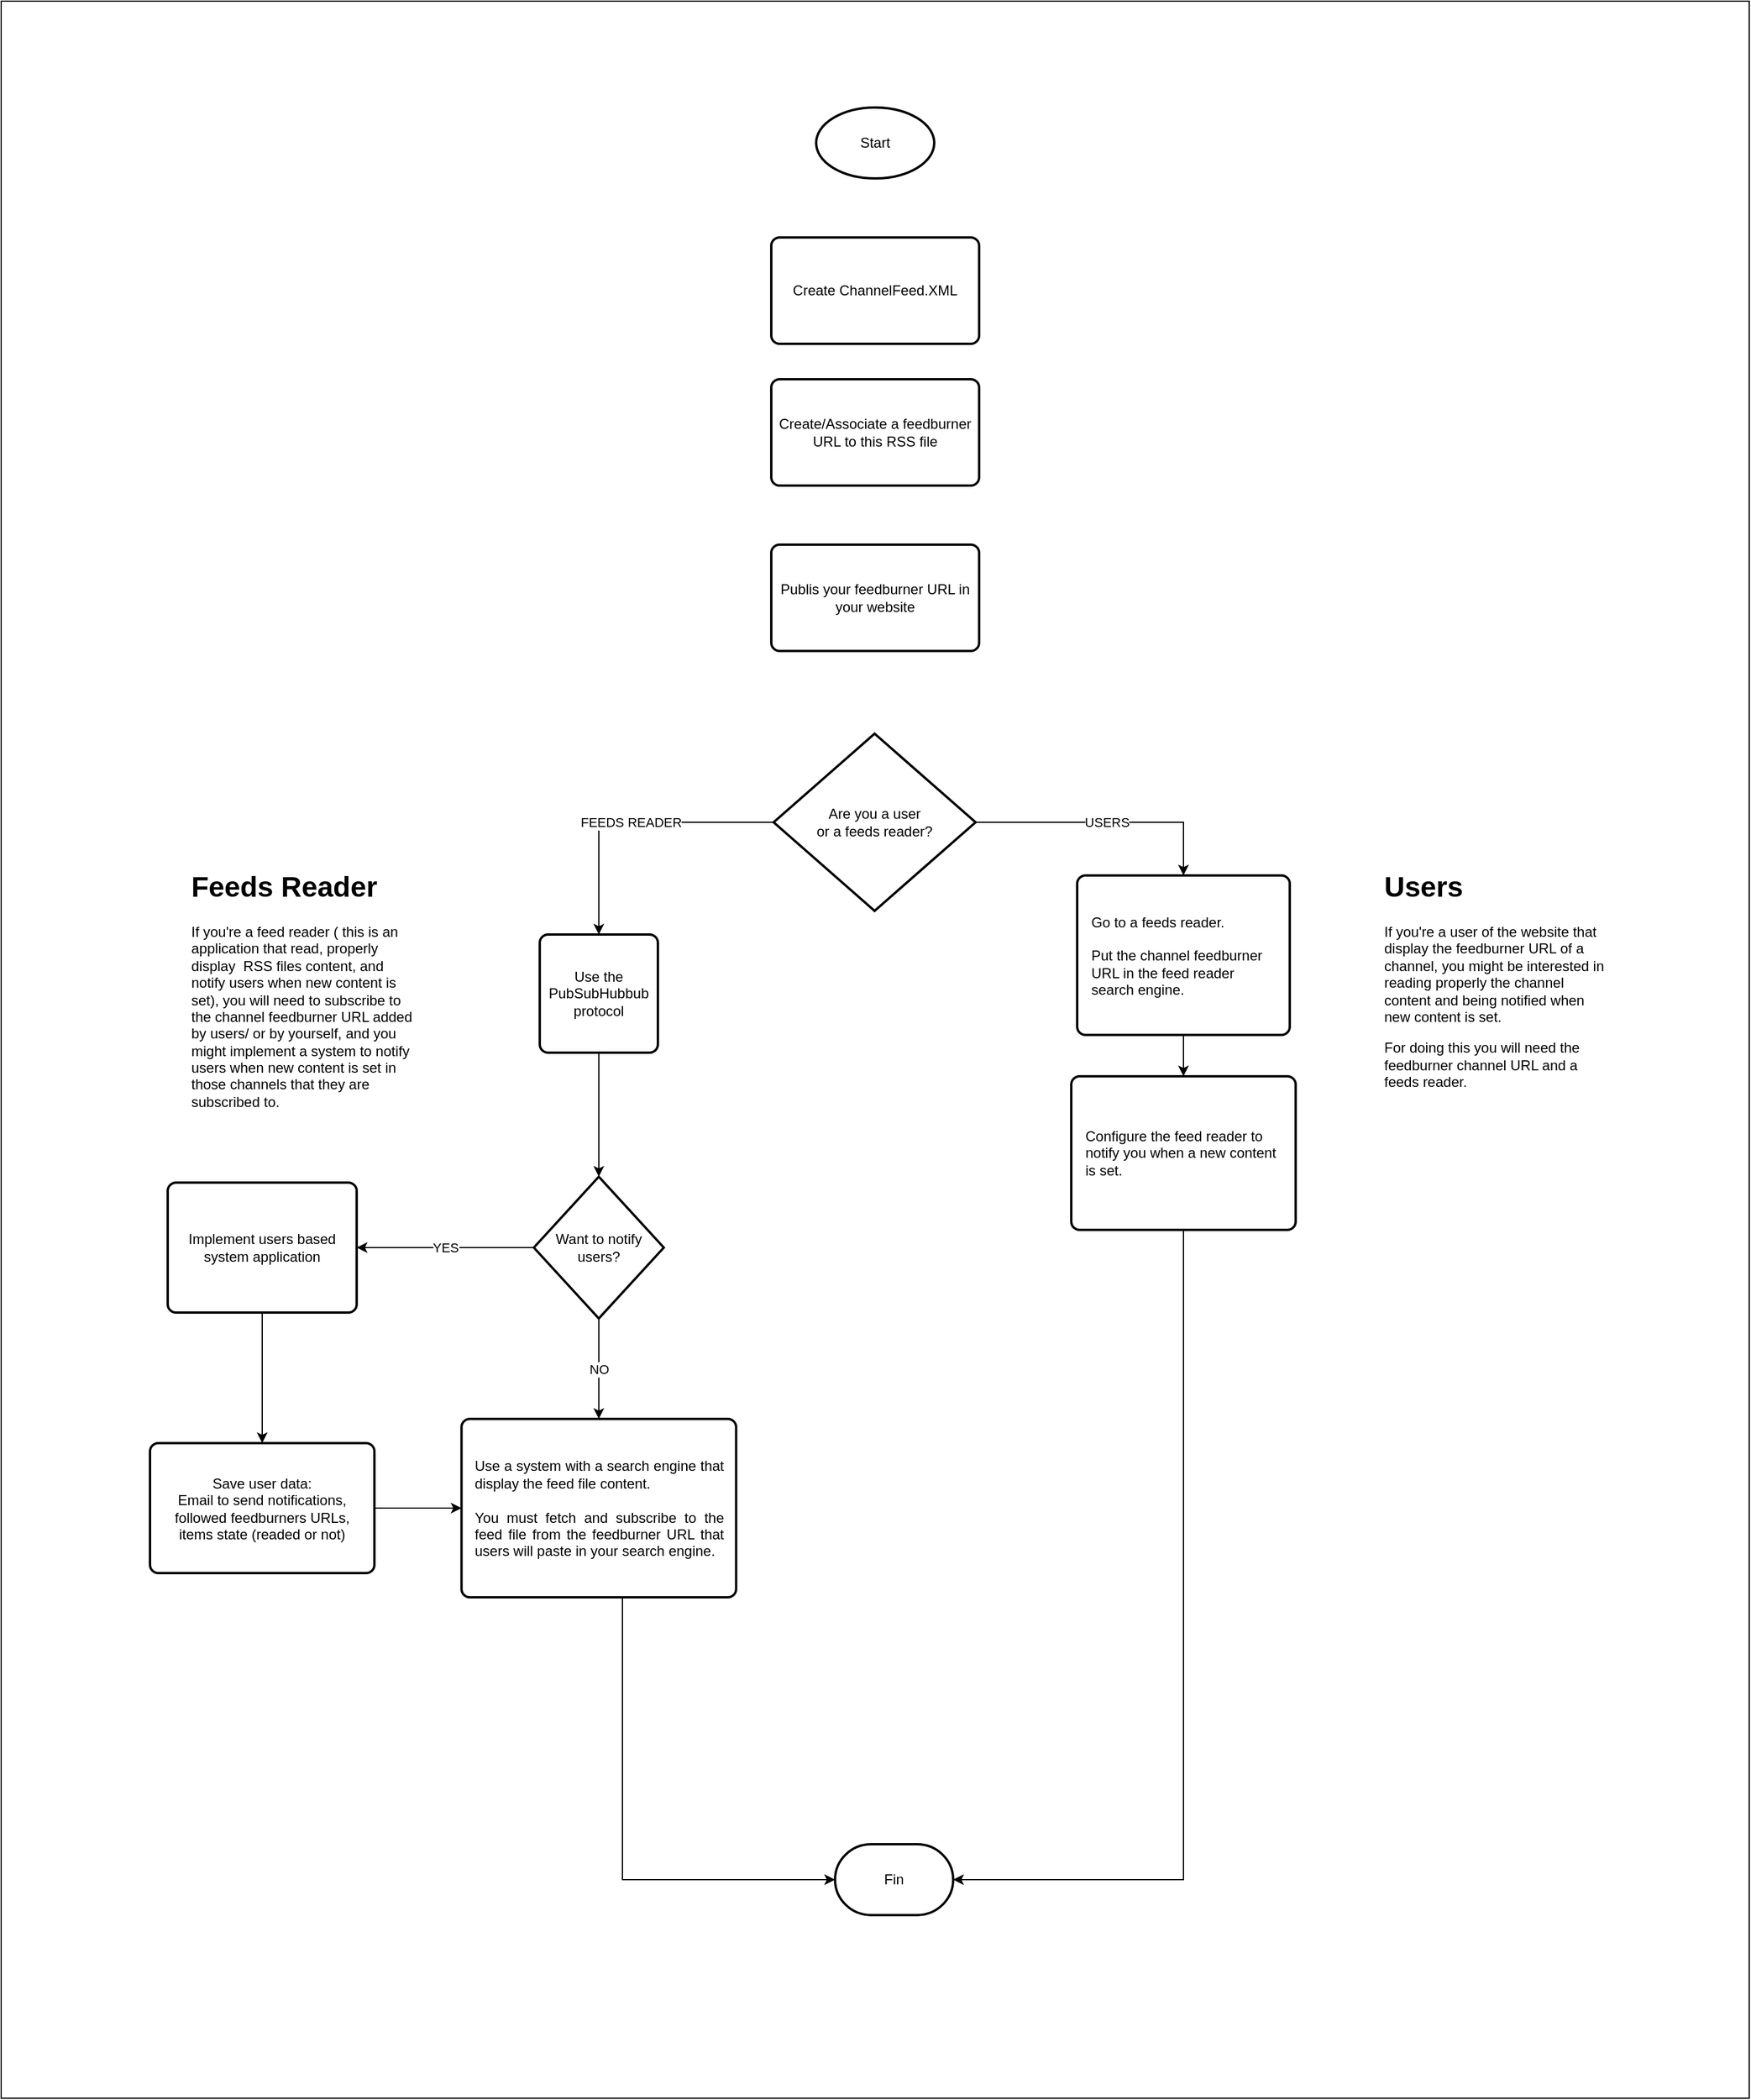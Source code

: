 <mxfile version="16.1.2" type="device"><diagram id="1AOrM6QxiGQcNXGrOyNs" name="Page-1"><mxGraphModel dx="2305" dy="2180" grid="1" gridSize="10" guides="1" tooltips="1" connect="1" arrows="1" fold="1" page="1" pageScale="1" pageWidth="827" pageHeight="1169" math="0" shadow="0"><root><mxCell id="0"/><mxCell id="1" parent="0"/><mxCell id="CpkTTcoB78w7esAbt5W7-29" value="" style="shape=table;startSize=0;container=1;collapsible=0;childLayout=tableLayout;fillColor=none;" vertex="1" parent="1"><mxGeometry x="-326" y="-130" width="1480" height="1775" as="geometry"/></mxCell><mxCell id="CpkTTcoB78w7esAbt5W7-30" value="" style="shape=tableRow;horizontal=0;startSize=0;swimlaneHead=0;swimlaneBody=0;top=0;left=0;bottom=0;right=0;collapsible=0;dropTarget=0;fillColor=none;points=[[0,0.5],[1,0.5]];portConstraint=eastwest;" vertex="1" parent="CpkTTcoB78w7esAbt5W7-29"><mxGeometry width="1480" height="1775" as="geometry"/></mxCell><mxCell id="CpkTTcoB78w7esAbt5W7-31" value="" style="shape=partialRectangle;html=1;whiteSpace=wrap;connectable=0;overflow=hidden;fillColor=none;top=0;left=0;bottom=0;right=0;pointerEvents=1;" vertex="1" parent="CpkTTcoB78w7esAbt5W7-30"><mxGeometry width="1480" height="1775" as="geometry"><mxRectangle width="1480" height="1775" as="alternateBounds"/></mxGeometry></mxCell><mxCell id="CpkTTcoB78w7esAbt5W7-1" value="Start" style="strokeWidth=2;html=1;shape=mxgraph.flowchart.start_1;whiteSpace=wrap;" vertex="1" parent="1"><mxGeometry x="364" y="-40" width="100" height="60" as="geometry"/></mxCell><mxCell id="CpkTTcoB78w7esAbt5W7-2" value="Fin" style="strokeWidth=2;html=1;shape=mxgraph.flowchart.terminator;whiteSpace=wrap;" vertex="1" parent="1"><mxGeometry x="380" y="1430" width="100" height="60" as="geometry"/></mxCell><mxCell id="CpkTTcoB78w7esAbt5W7-3" value="Create ChannelFeed.XML" style="rounded=1;whiteSpace=wrap;html=1;absoluteArcSize=1;arcSize=14;strokeWidth=2;" vertex="1" parent="1"><mxGeometry x="326" y="70" width="176" height="90" as="geometry"/></mxCell><mxCell id="CpkTTcoB78w7esAbt5W7-4" value="Create/Associate a feedburner URL to this RSS file" style="rounded=1;whiteSpace=wrap;html=1;absoluteArcSize=1;arcSize=14;strokeWidth=2;" vertex="1" parent="1"><mxGeometry x="326" y="190" width="176" height="90" as="geometry"/></mxCell><mxCell id="CpkTTcoB78w7esAbt5W7-5" value="Publis your feedburner URL in your website" style="rounded=1;whiteSpace=wrap;html=1;absoluteArcSize=1;arcSize=14;strokeWidth=2;" vertex="1" parent="1"><mxGeometry x="326" y="330" width="176" height="90" as="geometry"/></mxCell><mxCell id="CpkTTcoB78w7esAbt5W7-12" value="USERS" style="edgeStyle=orthogonalEdgeStyle;rounded=0;orthogonalLoop=1;jettySize=auto;html=1;entryX=0.5;entryY=0;entryDx=0;entryDy=0;" edge="1" parent="1" source="CpkTTcoB78w7esAbt5W7-6" target="CpkTTcoB78w7esAbt5W7-10"><mxGeometry relative="1" as="geometry"/></mxCell><mxCell id="CpkTTcoB78w7esAbt5W7-24" value="FEEDS READER" style="edgeStyle=orthogonalEdgeStyle;rounded=0;orthogonalLoop=1;jettySize=auto;html=1;entryX=0.5;entryY=0;entryDx=0;entryDy=0;" edge="1" parent="1" source="CpkTTcoB78w7esAbt5W7-6" target="CpkTTcoB78w7esAbt5W7-15"><mxGeometry relative="1" as="geometry"/></mxCell><mxCell id="CpkTTcoB78w7esAbt5W7-6" value="Are you a user&lt;br&gt;or a feeds reader?" style="strokeWidth=2;html=1;shape=mxgraph.flowchart.decision;whiteSpace=wrap;" vertex="1" parent="1"><mxGeometry x="328" y="490" width="171" height="150" as="geometry"/></mxCell><mxCell id="CpkTTcoB78w7esAbt5W7-8" value="&lt;h1&gt;Users&lt;/h1&gt;&lt;p&gt;If you're a user of the website that display the feedburner URL of a channel, you might be interested in reading properly the channel content and being notified when new content is set.&lt;/p&gt;&lt;p&gt;For doing this you will need the feedburner channel URL and a feeds reader.&lt;/p&gt;" style="text;html=1;strokeColor=none;fillColor=none;spacing=5;spacingTop=-20;whiteSpace=wrap;overflow=hidden;rounded=0;" vertex="1" parent="1"><mxGeometry x="840" y="600" width="200" height="205" as="geometry"/></mxCell><mxCell id="CpkTTcoB78w7esAbt5W7-9" value="&lt;h1&gt;Feeds Reader&lt;/h1&gt;&lt;p&gt;If you're a feed reader ( this is an application that read, properly display&amp;nbsp; RSS files content, and notify users when new content is set), you will need to subscribe to the channel feedburner URL added by users/ or by yourself, and you might implement a system to notify users when new content is set in those channels that they are subscribed to.&lt;/p&gt;" style="text;html=1;strokeColor=none;fillColor=none;spacing=5;spacingTop=-20;whiteSpace=wrap;overflow=hidden;rounded=0;" vertex="1" parent="1"><mxGeometry x="-170" y="600" width="200" height="240" as="geometry"/></mxCell><mxCell id="CpkTTcoB78w7esAbt5W7-13" style="edgeStyle=orthogonalEdgeStyle;rounded=0;orthogonalLoop=1;jettySize=auto;html=1;entryX=0.5;entryY=0;entryDx=0;entryDy=0;" edge="1" parent="1" source="CpkTTcoB78w7esAbt5W7-10" target="CpkTTcoB78w7esAbt5W7-11"><mxGeometry relative="1" as="geometry"/></mxCell><mxCell id="CpkTTcoB78w7esAbt5W7-10" value="Go to a feeds reader.&lt;br&gt;&lt;br&gt;Put the channel feedburner URL in the feed reader search engine." style="rounded=1;whiteSpace=wrap;html=1;absoluteArcSize=1;arcSize=14;strokeWidth=2;align=left;spacingTop=0;spacing=12;" vertex="1" parent="1"><mxGeometry x="585" y="610" width="180" height="135" as="geometry"/></mxCell><mxCell id="CpkTTcoB78w7esAbt5W7-14" style="edgeStyle=orthogonalEdgeStyle;rounded=0;orthogonalLoop=1;jettySize=auto;html=1;entryX=1;entryY=0.5;entryDx=0;entryDy=0;entryPerimeter=0;" edge="1" parent="1" source="CpkTTcoB78w7esAbt5W7-11" target="CpkTTcoB78w7esAbt5W7-2"><mxGeometry relative="1" as="geometry"><Array as="points"><mxPoint x="675" y="1460"/></Array></mxGeometry></mxCell><mxCell id="CpkTTcoB78w7esAbt5W7-11" value="&lt;div&gt;&lt;span&gt;Configure the feed reader to notify you when a new content is set.&lt;/span&gt;&lt;/div&gt;" style="rounded=1;whiteSpace=wrap;html=1;absoluteArcSize=1;arcSize=14;strokeWidth=2;align=left;spacing=12;" vertex="1" parent="1"><mxGeometry x="580" y="780" width="190" height="130" as="geometry"/></mxCell><mxCell id="CpkTTcoB78w7esAbt5W7-25" style="edgeStyle=orthogonalEdgeStyle;rounded=0;orthogonalLoop=1;jettySize=auto;html=1;exitX=0.5;exitY=1;exitDx=0;exitDy=0;entryX=0.5;entryY=0;entryDx=0;entryDy=0;entryPerimeter=0;" edge="1" parent="1" source="CpkTTcoB78w7esAbt5W7-15" target="CpkTTcoB78w7esAbt5W7-18"><mxGeometry relative="1" as="geometry"/></mxCell><mxCell id="CpkTTcoB78w7esAbt5W7-15" value="Use the PubSubHubbub protocol" style="rounded=1;whiteSpace=wrap;html=1;absoluteArcSize=1;arcSize=14;strokeWidth=2;" vertex="1" parent="1"><mxGeometry x="130" y="660" width="100" height="100" as="geometry"/></mxCell><mxCell id="CpkTTcoB78w7esAbt5W7-27" style="edgeStyle=orthogonalEdgeStyle;rounded=0;orthogonalLoop=1;jettySize=auto;html=1;entryX=0.5;entryY=0;entryDx=0;entryDy=0;" edge="1" parent="1" source="CpkTTcoB78w7esAbt5W7-17" target="CpkTTcoB78w7esAbt5W7-26"><mxGeometry relative="1" as="geometry"/></mxCell><mxCell id="CpkTTcoB78w7esAbt5W7-17" value="Implement users based system application" style="rounded=1;whiteSpace=wrap;html=1;absoluteArcSize=1;arcSize=14;strokeWidth=2;" vertex="1" parent="1"><mxGeometry x="-185" y="870" width="160" height="110" as="geometry"/></mxCell><mxCell id="CpkTTcoB78w7esAbt5W7-19" value="YES" style="edgeStyle=orthogonalEdgeStyle;rounded=0;orthogonalLoop=1;jettySize=auto;html=1;entryX=1;entryY=0.5;entryDx=0;entryDy=0;" edge="1" parent="1" source="CpkTTcoB78w7esAbt5W7-18" target="CpkTTcoB78w7esAbt5W7-17"><mxGeometry relative="1" as="geometry"/></mxCell><mxCell id="CpkTTcoB78w7esAbt5W7-21" value="NO" style="edgeStyle=orthogonalEdgeStyle;rounded=0;orthogonalLoop=1;jettySize=auto;html=1;entryX=0.5;entryY=0;entryDx=0;entryDy=0;" edge="1" parent="1" source="CpkTTcoB78w7esAbt5W7-18" target="CpkTTcoB78w7esAbt5W7-20"><mxGeometry relative="1" as="geometry"/></mxCell><mxCell id="CpkTTcoB78w7esAbt5W7-18" value="Want to notify users?" style="strokeWidth=2;html=1;shape=mxgraph.flowchart.decision;whiteSpace=wrap;" vertex="1" parent="1"><mxGeometry x="125" y="865" width="110" height="120" as="geometry"/></mxCell><mxCell id="CpkTTcoB78w7esAbt5W7-22" style="edgeStyle=orthogonalEdgeStyle;rounded=0;orthogonalLoop=1;jettySize=auto;html=1;entryX=0;entryY=0.5;entryDx=0;entryDy=0;entryPerimeter=0;" edge="1" parent="1" source="CpkTTcoB78w7esAbt5W7-20" target="CpkTTcoB78w7esAbt5W7-2"><mxGeometry relative="1" as="geometry"><Array as="points"><mxPoint x="200" y="1460"/></Array></mxGeometry></mxCell><mxCell id="CpkTTcoB78w7esAbt5W7-20" value="&lt;div style=&quot;text-align: justify&quot;&gt;&lt;span&gt;Use a system with a search engine that display the feed file content.&lt;/span&gt;&lt;/div&gt;&lt;div style=&quot;text-align: justify&quot;&gt;&lt;br&gt;&lt;/div&gt;&lt;div style=&quot;text-align: justify&quot;&gt;&lt;span&gt;You must fetch and subscribe to the feed file from the feedburner URL that users will paste in your search engine.&lt;/span&gt;&lt;/div&gt;" style="rounded=1;whiteSpace=wrap;html=1;absoluteArcSize=1;arcSize=14;strokeWidth=2;spacing=12;" vertex="1" parent="1"><mxGeometry x="63.75" y="1070" width="232.5" height="151" as="geometry"/></mxCell><mxCell id="CpkTTcoB78w7esAbt5W7-28" style="edgeStyle=orthogonalEdgeStyle;rounded=0;orthogonalLoop=1;jettySize=auto;html=1;entryX=0;entryY=0.5;entryDx=0;entryDy=0;" edge="1" parent="1" source="CpkTTcoB78w7esAbt5W7-26" target="CpkTTcoB78w7esAbt5W7-20"><mxGeometry relative="1" as="geometry"/></mxCell><mxCell id="CpkTTcoB78w7esAbt5W7-26" value="Save user data:&lt;br&gt;Email to send notifications,&lt;br&gt;followed feedburners URLs,&lt;br&gt;items state (readed or not)" style="rounded=1;whiteSpace=wrap;html=1;absoluteArcSize=1;arcSize=14;strokeWidth=2;spacing=12;" vertex="1" parent="1"><mxGeometry x="-200" y="1090.5" width="190" height="110" as="geometry"/></mxCell></root></mxGraphModel></diagram></mxfile>